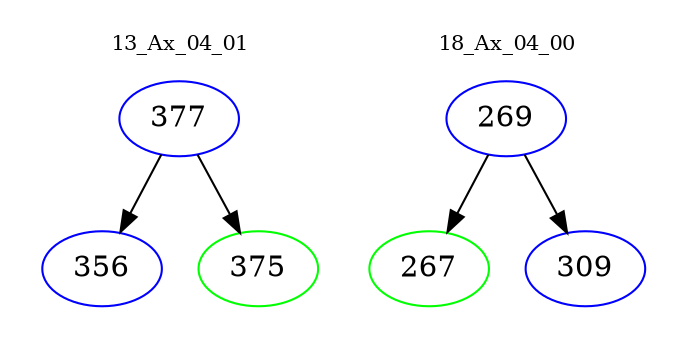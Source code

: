 digraph{
subgraph cluster_0 {
color = white
label = "13_Ax_04_01";
fontsize=10;
T0_377 [label="377", color="blue"]
T0_377 -> T0_356 [color="black"]
T0_356 [label="356", color="blue"]
T0_377 -> T0_375 [color="black"]
T0_375 [label="375", color="green"]
}
subgraph cluster_1 {
color = white
label = "18_Ax_04_00";
fontsize=10;
T1_269 [label="269", color="blue"]
T1_269 -> T1_267 [color="black"]
T1_267 [label="267", color="green"]
T1_269 -> T1_309 [color="black"]
T1_309 [label="309", color="blue"]
}
}
